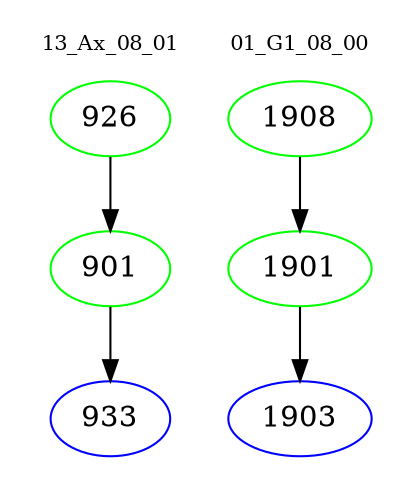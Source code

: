 digraph{
subgraph cluster_0 {
color = white
label = "13_Ax_08_01";
fontsize=10;
T0_926 [label="926", color="green"]
T0_926 -> T0_901 [color="black"]
T0_901 [label="901", color="green"]
T0_901 -> T0_933 [color="black"]
T0_933 [label="933", color="blue"]
}
subgraph cluster_1 {
color = white
label = "01_G1_08_00";
fontsize=10;
T1_1908 [label="1908", color="green"]
T1_1908 -> T1_1901 [color="black"]
T1_1901 [label="1901", color="green"]
T1_1901 -> T1_1903 [color="black"]
T1_1903 [label="1903", color="blue"]
}
}
